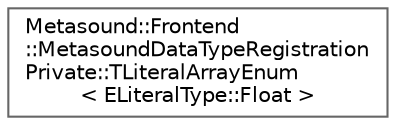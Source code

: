 digraph "Graphical Class Hierarchy"
{
 // INTERACTIVE_SVG=YES
 // LATEX_PDF_SIZE
  bgcolor="transparent";
  edge [fontname=Helvetica,fontsize=10,labelfontname=Helvetica,labelfontsize=10];
  node [fontname=Helvetica,fontsize=10,shape=box,height=0.2,width=0.4];
  rankdir="LR";
  Node0 [id="Node000000",label="Metasound::Frontend\l::MetasoundDataTypeRegistration\lPrivate::TLiteralArrayEnum\l\< ELiteralType::Float \>",height=0.2,width=0.4,color="grey40", fillcolor="white", style="filled",URL="$d3/de3/structMetasound_1_1Frontend_1_1MetasoundDataTypeRegistrationPrivate_1_1TLiteralArrayEnum_3_01ELiteralType_1_1Float_01_4.html",tooltip=" "];
}
